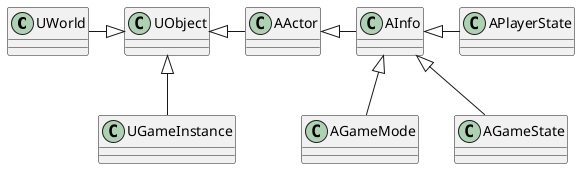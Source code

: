 @startuml
class UWorld
class UObject
class UGameInstance
class AActor
class AInfo
class AGameMode
class AGameState
class APlayerState
UWorld -|> UObject
UObject <|- AActor
UObject <|-- UGameInstance
AActor <|- AInfo
AInfo <|-- AGameMode
AInfo <|-- AGameState
AInfo <|- APlayerState
@enduml
